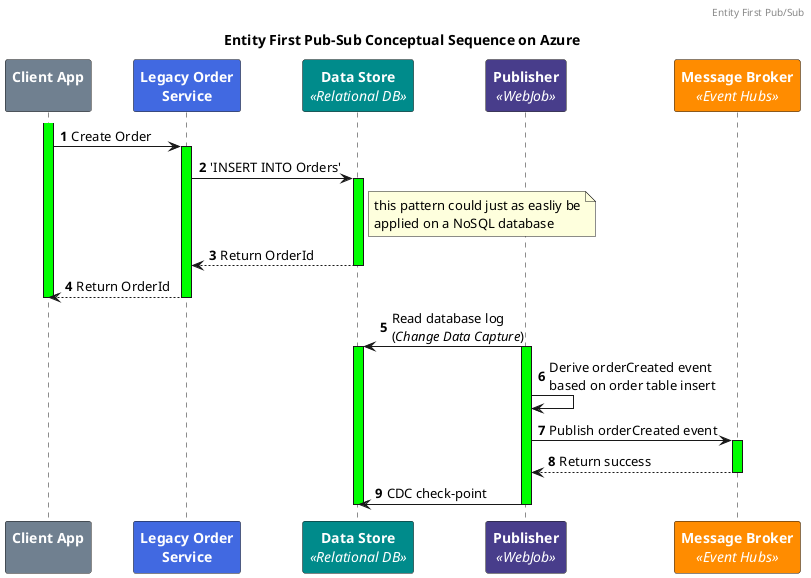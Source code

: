 @startuml
skinparam ParticipantFontSize 14
skinparam ParticipantFontColor #White
header "Entity First Pub/Sub"
title Entity First Pub-Sub Conceptual Sequence on Azure
participant ClientApp as "<b>Client App\n" #SlateGray
participant OrderService as "<b>Legacy Order\n<b>Service" #RoyalBlue
participant DataStore as "<b>Data Store\n<i><<Relational DB>>" #DarkCyan
participant Publisher as "<b>Publisher\n<i><<WebJob>>" #DarkSlateBlue
participant EventHubs as "<b>Message Broker\n<i><<Event Hubs>>" #Darkorange

autonumber
activate ClientApp #Lime
ClientApp -> OrderService : Create Order
activate OrderService #Lime

OrderService -> DataStore : 'INSERT INTO Orders'
note right of DataStore: this pattern could just as easliy be\napplied on a NoSQL database
activate DataStore #Lime
DataStore --> OrderService : Return OrderId

deactivate DataStore
OrderService --> ClientApp : Return OrderId
deactivate OrderService
deactivate ClientApp

DataStore <- Publisher : Read database log\n(<i>Change Data Capture</i>)
activate DataStore #Lime
activate Publisher #Lime
Publisher -> Publisher : Derive orderCreated event\nbased on order table insert

Publisher -> EventHubs : Publish orderCreated event
activate EventHubs #Lime
EventHubs --> Publisher : Return success
deactivate EventHubs
Publisher -> DataStore : CDC check-point
deactivate Publisher
deactivate DataStore
@enduml
